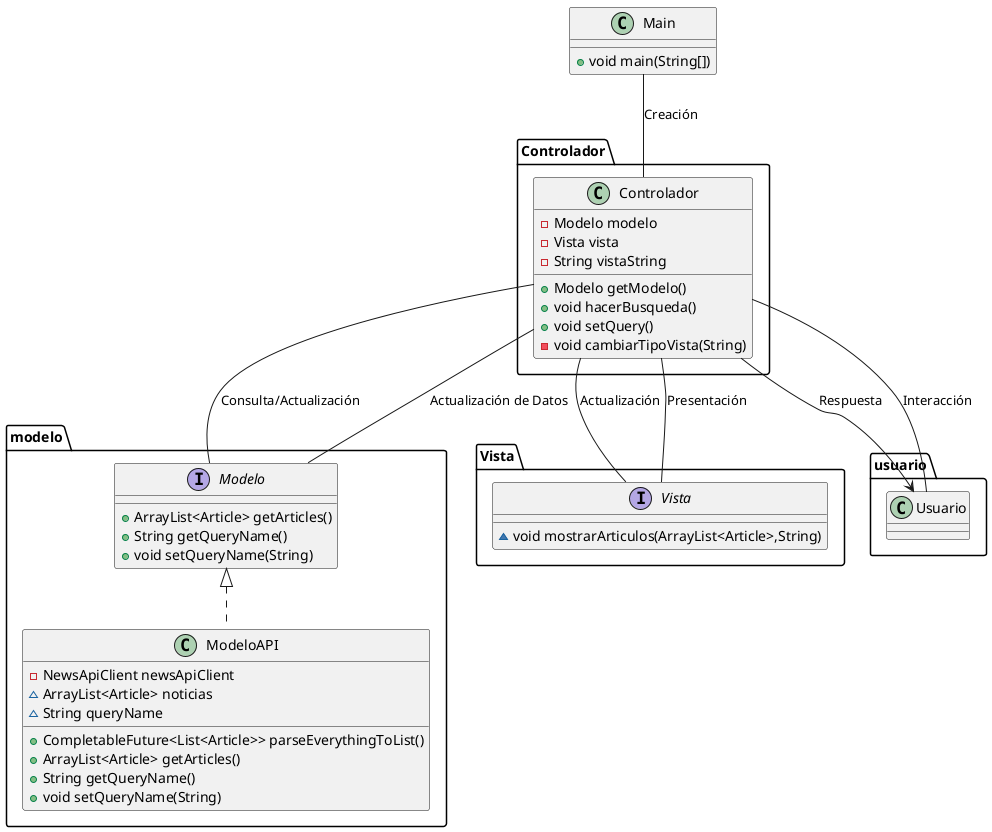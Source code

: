 @startuml
class modelo.ModeloAPI implements modelo.Modelo {
- NewsApiClient newsApiClient
~ ArrayList<Article> noticias
~ String queryName
+ CompletableFuture<List<Article>> parseEverythingToList()
+ ArrayList<Article> getArticles()
+ String getQueryName()
+ void setQueryName(String)
}
interface modelo.Modelo {
+ ArrayList<Article> getArticles()
+ String getQueryName()
+ void setQueryName(String)
}

class Controlador.Controlador {
- Modelo modelo
- Vista vista
- String vistaString
+ Modelo getModelo()
+ void hacerBusqueda()
+ void setQuery()
- void cambiarTipoVista(String)
}
interface Vista.Vista {
~ void mostrarArticulos(ArrayList<Article>,String)
}

class Main {
+ void main(String[])
}



usuario.Usuario -- Controlador.Controlador: Interacción
Controlador.Controlador -- Vista.Vista: Actualización
Controlador.Controlador -- modelo.Modelo: Consulta/Actualización
Controlador.Controlador --> usuario.Usuario: Respuesta
Controlador.Controlador -- Vista.Vista: Presentación
Controlador.Controlador -- modelo.Modelo: Actualización de Datos
Main -- Controlador.Controlador: Creación


@enduml
